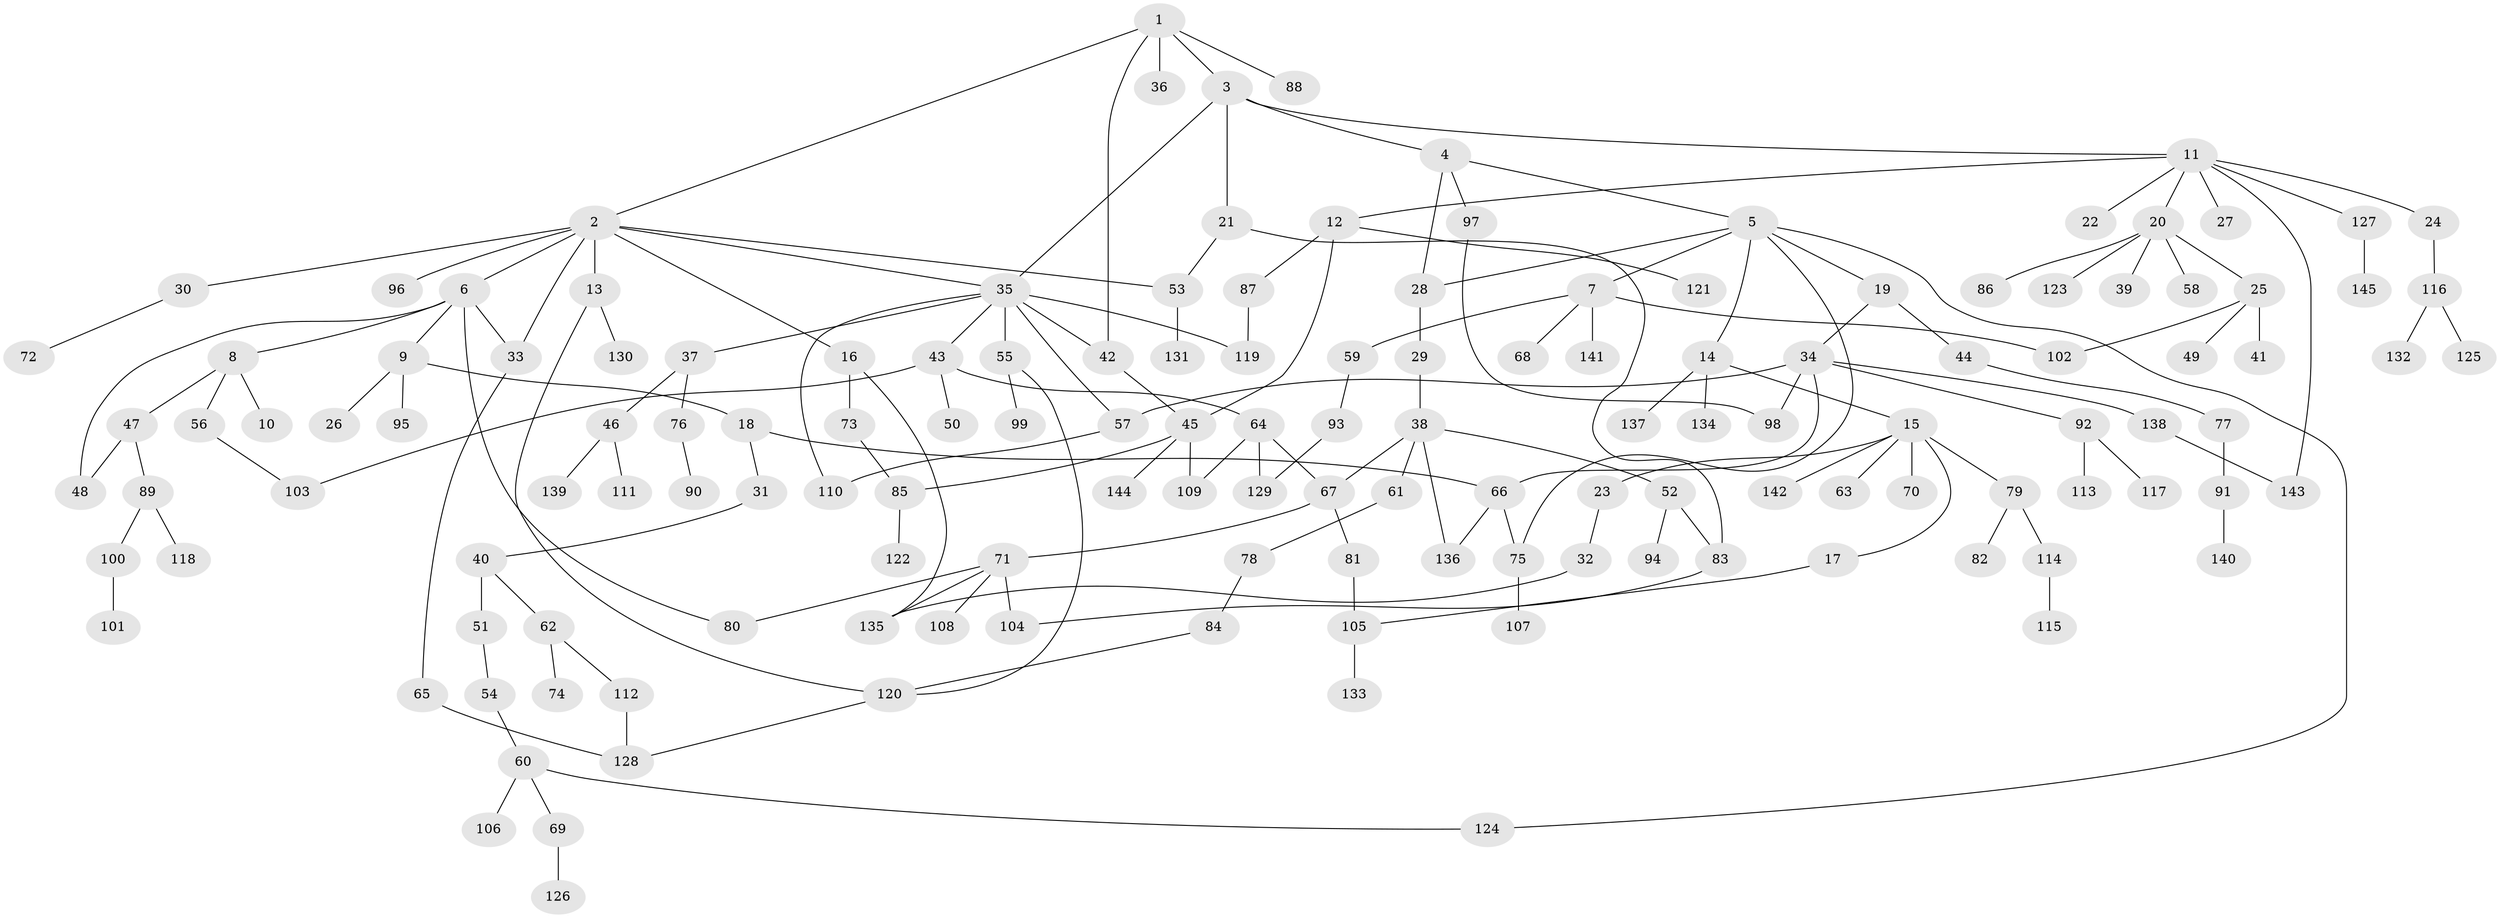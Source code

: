 // Generated by graph-tools (version 1.1) at 2025/13/03/09/25 04:13:39]
// undirected, 145 vertices, 176 edges
graph export_dot {
graph [start="1"]
  node [color=gray90,style=filled];
  1;
  2;
  3;
  4;
  5;
  6;
  7;
  8;
  9;
  10;
  11;
  12;
  13;
  14;
  15;
  16;
  17;
  18;
  19;
  20;
  21;
  22;
  23;
  24;
  25;
  26;
  27;
  28;
  29;
  30;
  31;
  32;
  33;
  34;
  35;
  36;
  37;
  38;
  39;
  40;
  41;
  42;
  43;
  44;
  45;
  46;
  47;
  48;
  49;
  50;
  51;
  52;
  53;
  54;
  55;
  56;
  57;
  58;
  59;
  60;
  61;
  62;
  63;
  64;
  65;
  66;
  67;
  68;
  69;
  70;
  71;
  72;
  73;
  74;
  75;
  76;
  77;
  78;
  79;
  80;
  81;
  82;
  83;
  84;
  85;
  86;
  87;
  88;
  89;
  90;
  91;
  92;
  93;
  94;
  95;
  96;
  97;
  98;
  99;
  100;
  101;
  102;
  103;
  104;
  105;
  106;
  107;
  108;
  109;
  110;
  111;
  112;
  113;
  114;
  115;
  116;
  117;
  118;
  119;
  120;
  121;
  122;
  123;
  124;
  125;
  126;
  127;
  128;
  129;
  130;
  131;
  132;
  133;
  134;
  135;
  136;
  137;
  138;
  139;
  140;
  141;
  142;
  143;
  144;
  145;
  1 -- 2;
  1 -- 3;
  1 -- 36;
  1 -- 88;
  1 -- 42;
  2 -- 6;
  2 -- 13;
  2 -- 16;
  2 -- 30;
  2 -- 35;
  2 -- 53;
  2 -- 96;
  2 -- 33;
  3 -- 4;
  3 -- 11;
  3 -- 21;
  3 -- 35;
  4 -- 5;
  4 -- 97;
  4 -- 28;
  5 -- 7;
  5 -- 14;
  5 -- 19;
  5 -- 28;
  5 -- 75;
  5 -- 124;
  6 -- 8;
  6 -- 9;
  6 -- 33;
  6 -- 48;
  6 -- 80;
  7 -- 59;
  7 -- 68;
  7 -- 102;
  7 -- 141;
  8 -- 10;
  8 -- 47;
  8 -- 56;
  9 -- 18;
  9 -- 26;
  9 -- 95;
  11 -- 12;
  11 -- 20;
  11 -- 22;
  11 -- 24;
  11 -- 27;
  11 -- 127;
  11 -- 143;
  12 -- 87;
  12 -- 121;
  12 -- 45;
  13 -- 130;
  13 -- 120;
  14 -- 15;
  14 -- 134;
  14 -- 137;
  15 -- 17;
  15 -- 23;
  15 -- 63;
  15 -- 70;
  15 -- 79;
  15 -- 142;
  16 -- 73;
  16 -- 135;
  17 -- 105;
  18 -- 31;
  18 -- 66;
  19 -- 34;
  19 -- 44;
  20 -- 25;
  20 -- 39;
  20 -- 58;
  20 -- 86;
  20 -- 123;
  21 -- 83;
  21 -- 53;
  23 -- 32;
  24 -- 116;
  25 -- 41;
  25 -- 49;
  25 -- 102;
  28 -- 29;
  29 -- 38;
  30 -- 72;
  31 -- 40;
  32 -- 135;
  33 -- 65;
  34 -- 66;
  34 -- 92;
  34 -- 138;
  34 -- 98;
  34 -- 57;
  35 -- 37;
  35 -- 42;
  35 -- 43;
  35 -- 55;
  35 -- 57;
  35 -- 110;
  35 -- 119;
  37 -- 46;
  37 -- 76;
  38 -- 52;
  38 -- 61;
  38 -- 67;
  38 -- 136;
  40 -- 51;
  40 -- 62;
  42 -- 45;
  43 -- 50;
  43 -- 64;
  43 -- 103;
  44 -- 77;
  45 -- 85;
  45 -- 144;
  45 -- 109;
  46 -- 111;
  46 -- 139;
  47 -- 89;
  47 -- 48;
  51 -- 54;
  52 -- 83;
  52 -- 94;
  53 -- 131;
  54 -- 60;
  55 -- 99;
  55 -- 120;
  56 -- 103;
  57 -- 110;
  59 -- 93;
  60 -- 69;
  60 -- 106;
  60 -- 124;
  61 -- 78;
  62 -- 74;
  62 -- 112;
  64 -- 109;
  64 -- 129;
  64 -- 67;
  65 -- 128;
  66 -- 136;
  66 -- 75;
  67 -- 71;
  67 -- 81;
  69 -- 126;
  71 -- 80;
  71 -- 104;
  71 -- 108;
  71 -- 135;
  73 -- 85;
  75 -- 107;
  76 -- 90;
  77 -- 91;
  78 -- 84;
  79 -- 82;
  79 -- 114;
  81 -- 105;
  83 -- 104;
  84 -- 120;
  85 -- 122;
  87 -- 119;
  89 -- 100;
  89 -- 118;
  91 -- 140;
  92 -- 113;
  92 -- 117;
  93 -- 129;
  97 -- 98;
  100 -- 101;
  105 -- 133;
  112 -- 128;
  114 -- 115;
  116 -- 125;
  116 -- 132;
  120 -- 128;
  127 -- 145;
  138 -- 143;
}
